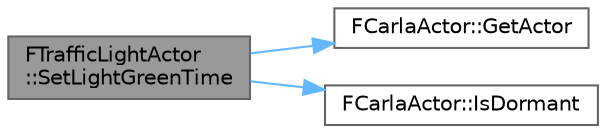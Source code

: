 digraph "FTrafficLightActor::SetLightGreenTime"
{
 // INTERACTIVE_SVG=YES
 // LATEX_PDF_SIZE
  bgcolor="transparent";
  edge [fontname=Helvetica,fontsize=10,labelfontname=Helvetica,labelfontsize=10];
  node [fontname=Helvetica,fontsize=10,shape=box,height=0.2,width=0.4];
  rankdir="LR";
  Node1 [id="Node000001",label="FTrafficLightActor\l::SetLightGreenTime",height=0.2,width=0.4,color="gray40", fillcolor="grey60", style="filled", fontcolor="black",tooltip=" "];
  Node1 -> Node2 [id="edge1_Node000001_Node000002",color="steelblue1",style="solid",tooltip=" "];
  Node2 [id="Node000002",label="FCarlaActor::GetActor",height=0.2,width=0.4,color="grey40", fillcolor="white", style="filled",URL="$dc/dde/classFCarlaActor.html#a4d2752987e47827efd488b90053ad415",tooltip=" "];
  Node1 -> Node3 [id="edge2_Node000001_Node000003",color="steelblue1",style="solid",tooltip=" "];
  Node3 [id="Node000003",label="FCarlaActor::IsDormant",height=0.2,width=0.4,color="grey40", fillcolor="white", style="filled",URL="$dc/dde/classFCarlaActor.html#a49f76353c69e02542858ed2cf6eeb000",tooltip=" "];
}
